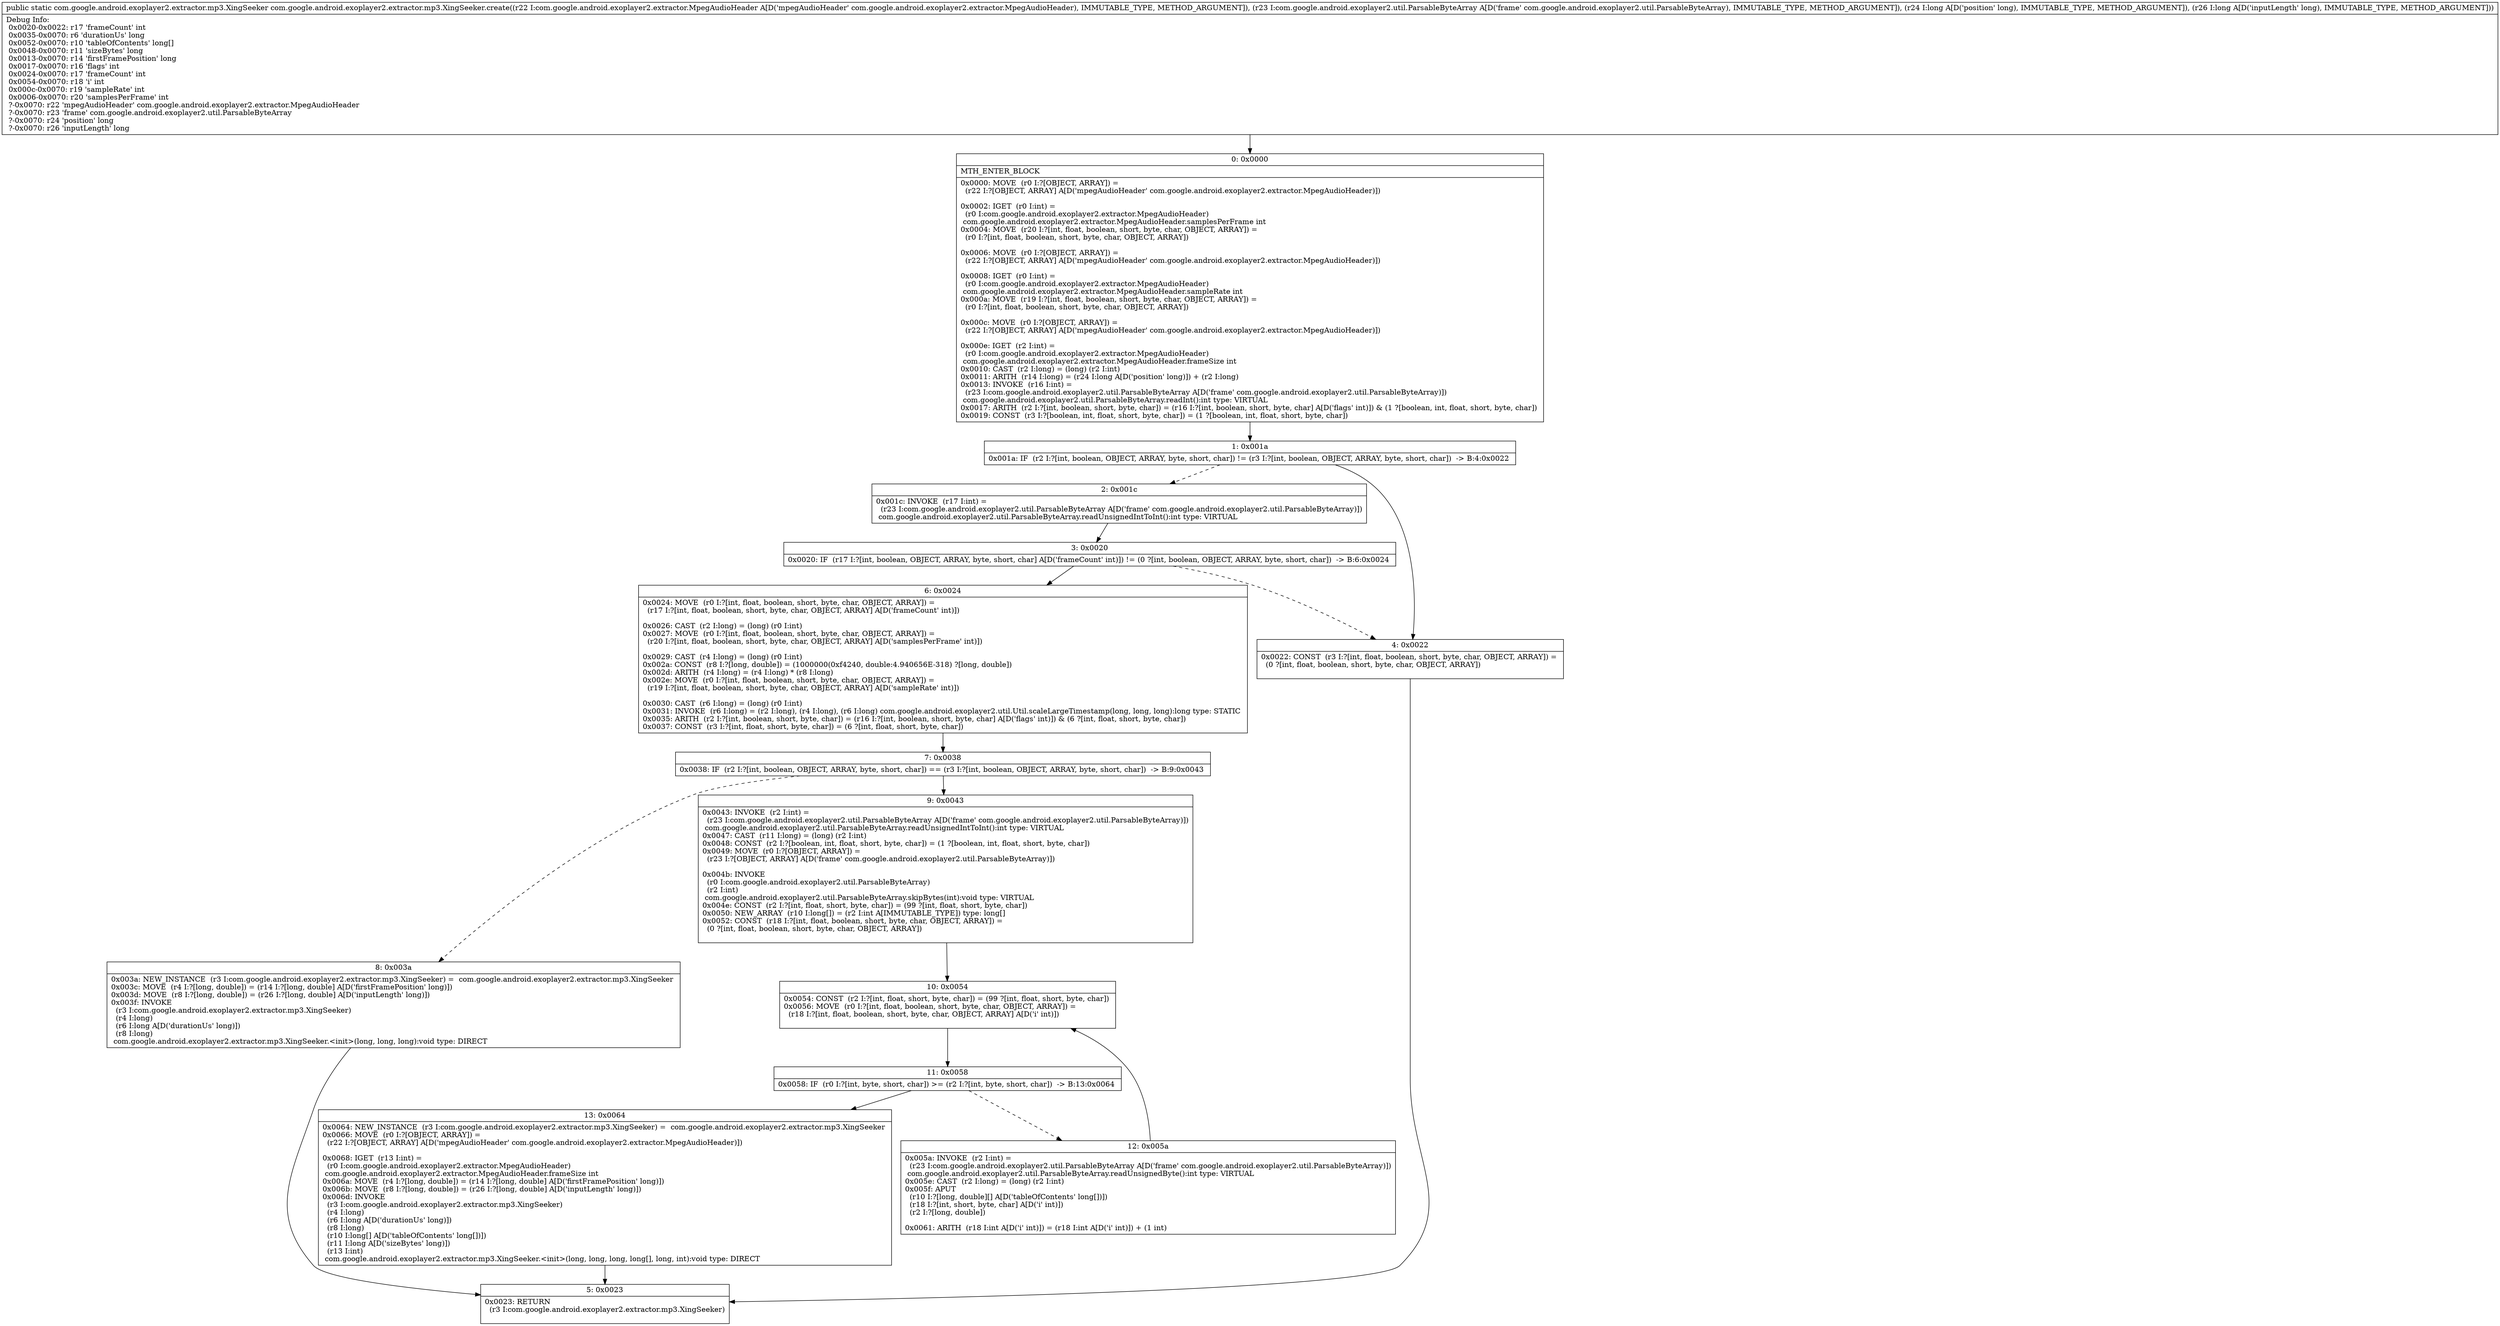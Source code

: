 digraph "CFG forcom.google.android.exoplayer2.extractor.mp3.XingSeeker.create(Lcom\/google\/android\/exoplayer2\/extractor\/MpegAudioHeader;Lcom\/google\/android\/exoplayer2\/util\/ParsableByteArray;JJ)Lcom\/google\/android\/exoplayer2\/extractor\/mp3\/XingSeeker;" {
Node_0 [shape=record,label="{0\:\ 0x0000|MTH_ENTER_BLOCK\l|0x0000: MOVE  (r0 I:?[OBJECT, ARRAY]) = \l  (r22 I:?[OBJECT, ARRAY] A[D('mpegAudioHeader' com.google.android.exoplayer2.extractor.MpegAudioHeader)])\l \l0x0002: IGET  (r0 I:int) = \l  (r0 I:com.google.android.exoplayer2.extractor.MpegAudioHeader)\l com.google.android.exoplayer2.extractor.MpegAudioHeader.samplesPerFrame int \l0x0004: MOVE  (r20 I:?[int, float, boolean, short, byte, char, OBJECT, ARRAY]) = \l  (r0 I:?[int, float, boolean, short, byte, char, OBJECT, ARRAY])\l \l0x0006: MOVE  (r0 I:?[OBJECT, ARRAY]) = \l  (r22 I:?[OBJECT, ARRAY] A[D('mpegAudioHeader' com.google.android.exoplayer2.extractor.MpegAudioHeader)])\l \l0x0008: IGET  (r0 I:int) = \l  (r0 I:com.google.android.exoplayer2.extractor.MpegAudioHeader)\l com.google.android.exoplayer2.extractor.MpegAudioHeader.sampleRate int \l0x000a: MOVE  (r19 I:?[int, float, boolean, short, byte, char, OBJECT, ARRAY]) = \l  (r0 I:?[int, float, boolean, short, byte, char, OBJECT, ARRAY])\l \l0x000c: MOVE  (r0 I:?[OBJECT, ARRAY]) = \l  (r22 I:?[OBJECT, ARRAY] A[D('mpegAudioHeader' com.google.android.exoplayer2.extractor.MpegAudioHeader)])\l \l0x000e: IGET  (r2 I:int) = \l  (r0 I:com.google.android.exoplayer2.extractor.MpegAudioHeader)\l com.google.android.exoplayer2.extractor.MpegAudioHeader.frameSize int \l0x0010: CAST  (r2 I:long) = (long) (r2 I:int) \l0x0011: ARITH  (r14 I:long) = (r24 I:long A[D('position' long)]) + (r2 I:long) \l0x0013: INVOKE  (r16 I:int) = \l  (r23 I:com.google.android.exoplayer2.util.ParsableByteArray A[D('frame' com.google.android.exoplayer2.util.ParsableByteArray)])\l com.google.android.exoplayer2.util.ParsableByteArray.readInt():int type: VIRTUAL \l0x0017: ARITH  (r2 I:?[int, boolean, short, byte, char]) = (r16 I:?[int, boolean, short, byte, char] A[D('flags' int)]) & (1 ?[boolean, int, float, short, byte, char]) \l0x0019: CONST  (r3 I:?[boolean, int, float, short, byte, char]) = (1 ?[boolean, int, float, short, byte, char]) \l}"];
Node_1 [shape=record,label="{1\:\ 0x001a|0x001a: IF  (r2 I:?[int, boolean, OBJECT, ARRAY, byte, short, char]) != (r3 I:?[int, boolean, OBJECT, ARRAY, byte, short, char])  \-\> B:4:0x0022 \l}"];
Node_2 [shape=record,label="{2\:\ 0x001c|0x001c: INVOKE  (r17 I:int) = \l  (r23 I:com.google.android.exoplayer2.util.ParsableByteArray A[D('frame' com.google.android.exoplayer2.util.ParsableByteArray)])\l com.google.android.exoplayer2.util.ParsableByteArray.readUnsignedIntToInt():int type: VIRTUAL \l}"];
Node_3 [shape=record,label="{3\:\ 0x0020|0x0020: IF  (r17 I:?[int, boolean, OBJECT, ARRAY, byte, short, char] A[D('frameCount' int)]) != (0 ?[int, boolean, OBJECT, ARRAY, byte, short, char])  \-\> B:6:0x0024 \l}"];
Node_4 [shape=record,label="{4\:\ 0x0022|0x0022: CONST  (r3 I:?[int, float, boolean, short, byte, char, OBJECT, ARRAY]) = \l  (0 ?[int, float, boolean, short, byte, char, OBJECT, ARRAY])\l \l}"];
Node_5 [shape=record,label="{5\:\ 0x0023|0x0023: RETURN  \l  (r3 I:com.google.android.exoplayer2.extractor.mp3.XingSeeker)\l \l}"];
Node_6 [shape=record,label="{6\:\ 0x0024|0x0024: MOVE  (r0 I:?[int, float, boolean, short, byte, char, OBJECT, ARRAY]) = \l  (r17 I:?[int, float, boolean, short, byte, char, OBJECT, ARRAY] A[D('frameCount' int)])\l \l0x0026: CAST  (r2 I:long) = (long) (r0 I:int) \l0x0027: MOVE  (r0 I:?[int, float, boolean, short, byte, char, OBJECT, ARRAY]) = \l  (r20 I:?[int, float, boolean, short, byte, char, OBJECT, ARRAY] A[D('samplesPerFrame' int)])\l \l0x0029: CAST  (r4 I:long) = (long) (r0 I:int) \l0x002a: CONST  (r8 I:?[long, double]) = (1000000(0xf4240, double:4.940656E\-318) ?[long, double]) \l0x002d: ARITH  (r4 I:long) = (r4 I:long) * (r8 I:long) \l0x002e: MOVE  (r0 I:?[int, float, boolean, short, byte, char, OBJECT, ARRAY]) = \l  (r19 I:?[int, float, boolean, short, byte, char, OBJECT, ARRAY] A[D('sampleRate' int)])\l \l0x0030: CAST  (r6 I:long) = (long) (r0 I:int) \l0x0031: INVOKE  (r6 I:long) = (r2 I:long), (r4 I:long), (r6 I:long) com.google.android.exoplayer2.util.Util.scaleLargeTimestamp(long, long, long):long type: STATIC \l0x0035: ARITH  (r2 I:?[int, boolean, short, byte, char]) = (r16 I:?[int, boolean, short, byte, char] A[D('flags' int)]) & (6 ?[int, float, short, byte, char]) \l0x0037: CONST  (r3 I:?[int, float, short, byte, char]) = (6 ?[int, float, short, byte, char]) \l}"];
Node_7 [shape=record,label="{7\:\ 0x0038|0x0038: IF  (r2 I:?[int, boolean, OBJECT, ARRAY, byte, short, char]) == (r3 I:?[int, boolean, OBJECT, ARRAY, byte, short, char])  \-\> B:9:0x0043 \l}"];
Node_8 [shape=record,label="{8\:\ 0x003a|0x003a: NEW_INSTANCE  (r3 I:com.google.android.exoplayer2.extractor.mp3.XingSeeker) =  com.google.android.exoplayer2.extractor.mp3.XingSeeker \l0x003c: MOVE  (r4 I:?[long, double]) = (r14 I:?[long, double] A[D('firstFramePosition' long)]) \l0x003d: MOVE  (r8 I:?[long, double]) = (r26 I:?[long, double] A[D('inputLength' long)]) \l0x003f: INVOKE  \l  (r3 I:com.google.android.exoplayer2.extractor.mp3.XingSeeker)\l  (r4 I:long)\l  (r6 I:long A[D('durationUs' long)])\l  (r8 I:long)\l com.google.android.exoplayer2.extractor.mp3.XingSeeker.\<init\>(long, long, long):void type: DIRECT \l}"];
Node_9 [shape=record,label="{9\:\ 0x0043|0x0043: INVOKE  (r2 I:int) = \l  (r23 I:com.google.android.exoplayer2.util.ParsableByteArray A[D('frame' com.google.android.exoplayer2.util.ParsableByteArray)])\l com.google.android.exoplayer2.util.ParsableByteArray.readUnsignedIntToInt():int type: VIRTUAL \l0x0047: CAST  (r11 I:long) = (long) (r2 I:int) \l0x0048: CONST  (r2 I:?[boolean, int, float, short, byte, char]) = (1 ?[boolean, int, float, short, byte, char]) \l0x0049: MOVE  (r0 I:?[OBJECT, ARRAY]) = \l  (r23 I:?[OBJECT, ARRAY] A[D('frame' com.google.android.exoplayer2.util.ParsableByteArray)])\l \l0x004b: INVOKE  \l  (r0 I:com.google.android.exoplayer2.util.ParsableByteArray)\l  (r2 I:int)\l com.google.android.exoplayer2.util.ParsableByteArray.skipBytes(int):void type: VIRTUAL \l0x004e: CONST  (r2 I:?[int, float, short, byte, char]) = (99 ?[int, float, short, byte, char]) \l0x0050: NEW_ARRAY  (r10 I:long[]) = (r2 I:int A[IMMUTABLE_TYPE]) type: long[] \l0x0052: CONST  (r18 I:?[int, float, boolean, short, byte, char, OBJECT, ARRAY]) = \l  (0 ?[int, float, boolean, short, byte, char, OBJECT, ARRAY])\l \l}"];
Node_10 [shape=record,label="{10\:\ 0x0054|0x0054: CONST  (r2 I:?[int, float, short, byte, char]) = (99 ?[int, float, short, byte, char]) \l0x0056: MOVE  (r0 I:?[int, float, boolean, short, byte, char, OBJECT, ARRAY]) = \l  (r18 I:?[int, float, boolean, short, byte, char, OBJECT, ARRAY] A[D('i' int)])\l \l}"];
Node_11 [shape=record,label="{11\:\ 0x0058|0x0058: IF  (r0 I:?[int, byte, short, char]) \>= (r2 I:?[int, byte, short, char])  \-\> B:13:0x0064 \l}"];
Node_12 [shape=record,label="{12\:\ 0x005a|0x005a: INVOKE  (r2 I:int) = \l  (r23 I:com.google.android.exoplayer2.util.ParsableByteArray A[D('frame' com.google.android.exoplayer2.util.ParsableByteArray)])\l com.google.android.exoplayer2.util.ParsableByteArray.readUnsignedByte():int type: VIRTUAL \l0x005e: CAST  (r2 I:long) = (long) (r2 I:int) \l0x005f: APUT  \l  (r10 I:?[long, double][] A[D('tableOfContents' long[])])\l  (r18 I:?[int, short, byte, char] A[D('i' int)])\l  (r2 I:?[long, double])\l \l0x0061: ARITH  (r18 I:int A[D('i' int)]) = (r18 I:int A[D('i' int)]) + (1 int) \l}"];
Node_13 [shape=record,label="{13\:\ 0x0064|0x0064: NEW_INSTANCE  (r3 I:com.google.android.exoplayer2.extractor.mp3.XingSeeker) =  com.google.android.exoplayer2.extractor.mp3.XingSeeker \l0x0066: MOVE  (r0 I:?[OBJECT, ARRAY]) = \l  (r22 I:?[OBJECT, ARRAY] A[D('mpegAudioHeader' com.google.android.exoplayer2.extractor.MpegAudioHeader)])\l \l0x0068: IGET  (r13 I:int) = \l  (r0 I:com.google.android.exoplayer2.extractor.MpegAudioHeader)\l com.google.android.exoplayer2.extractor.MpegAudioHeader.frameSize int \l0x006a: MOVE  (r4 I:?[long, double]) = (r14 I:?[long, double] A[D('firstFramePosition' long)]) \l0x006b: MOVE  (r8 I:?[long, double]) = (r26 I:?[long, double] A[D('inputLength' long)]) \l0x006d: INVOKE  \l  (r3 I:com.google.android.exoplayer2.extractor.mp3.XingSeeker)\l  (r4 I:long)\l  (r6 I:long A[D('durationUs' long)])\l  (r8 I:long)\l  (r10 I:long[] A[D('tableOfContents' long[])])\l  (r11 I:long A[D('sizeBytes' long)])\l  (r13 I:int)\l com.google.android.exoplayer2.extractor.mp3.XingSeeker.\<init\>(long, long, long, long[], long, int):void type: DIRECT \l}"];
MethodNode[shape=record,label="{public static com.google.android.exoplayer2.extractor.mp3.XingSeeker com.google.android.exoplayer2.extractor.mp3.XingSeeker.create((r22 I:com.google.android.exoplayer2.extractor.MpegAudioHeader A[D('mpegAudioHeader' com.google.android.exoplayer2.extractor.MpegAudioHeader), IMMUTABLE_TYPE, METHOD_ARGUMENT]), (r23 I:com.google.android.exoplayer2.util.ParsableByteArray A[D('frame' com.google.android.exoplayer2.util.ParsableByteArray), IMMUTABLE_TYPE, METHOD_ARGUMENT]), (r24 I:long A[D('position' long), IMMUTABLE_TYPE, METHOD_ARGUMENT]), (r26 I:long A[D('inputLength' long), IMMUTABLE_TYPE, METHOD_ARGUMENT]))  | Debug Info:\l  0x0020\-0x0022: r17 'frameCount' int\l  0x0035\-0x0070: r6 'durationUs' long\l  0x0052\-0x0070: r10 'tableOfContents' long[]\l  0x0048\-0x0070: r11 'sizeBytes' long\l  0x0013\-0x0070: r14 'firstFramePosition' long\l  0x0017\-0x0070: r16 'flags' int\l  0x0024\-0x0070: r17 'frameCount' int\l  0x0054\-0x0070: r18 'i' int\l  0x000c\-0x0070: r19 'sampleRate' int\l  0x0006\-0x0070: r20 'samplesPerFrame' int\l  ?\-0x0070: r22 'mpegAudioHeader' com.google.android.exoplayer2.extractor.MpegAudioHeader\l  ?\-0x0070: r23 'frame' com.google.android.exoplayer2.util.ParsableByteArray\l  ?\-0x0070: r24 'position' long\l  ?\-0x0070: r26 'inputLength' long\l}"];
MethodNode -> Node_0;
Node_0 -> Node_1;
Node_1 -> Node_2[style=dashed];
Node_1 -> Node_4;
Node_2 -> Node_3;
Node_3 -> Node_4[style=dashed];
Node_3 -> Node_6;
Node_4 -> Node_5;
Node_6 -> Node_7;
Node_7 -> Node_8[style=dashed];
Node_7 -> Node_9;
Node_8 -> Node_5;
Node_9 -> Node_10;
Node_10 -> Node_11;
Node_11 -> Node_12[style=dashed];
Node_11 -> Node_13;
Node_12 -> Node_10;
Node_13 -> Node_5;
}

